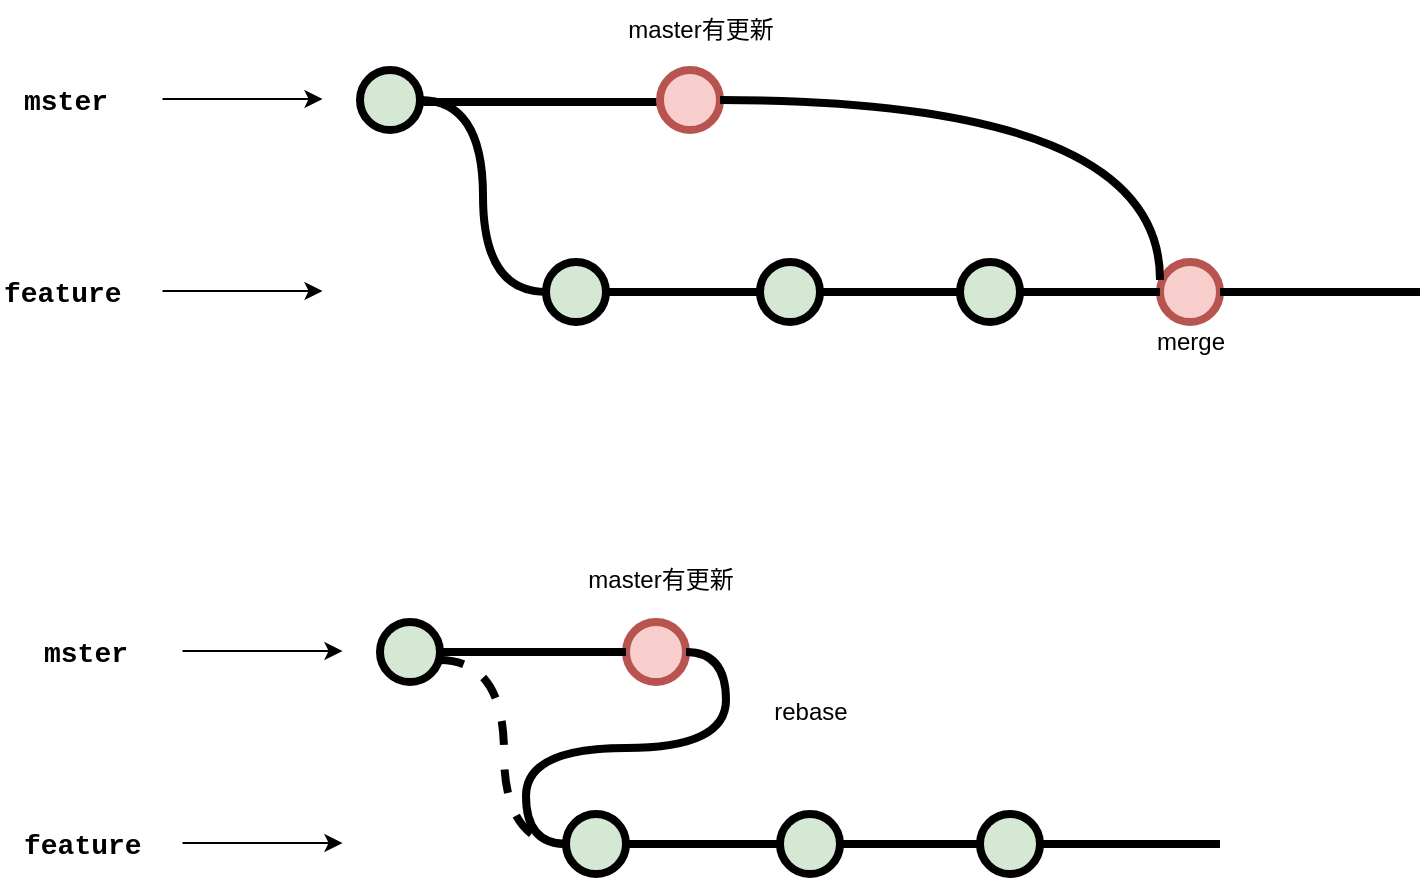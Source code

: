 <mxfile version="24.7.16">
  <diagram id="yPxyJZ8AM_hMuL3Unpa9" name="complex gitflow">
    <mxGraphModel dx="1434" dy="761" grid="1" gridSize="10" guides="1" tooltips="1" connect="1" arrows="1" fold="1" page="1" pageScale="1" pageWidth="1100" pageHeight="850" math="0" shadow="0">
      <root>
        <mxCell id="0" />
        <mxCell id="1" parent="0" />
        <mxCell id="uWUnNED6HEl2aK5fdaIb-14" style="edgeStyle=orthogonalEdgeStyle;curved=1;rounded=0;html=1;exitX=1;exitY=0.5;exitPerimeter=0;endArrow=none;endFill=0;jettySize=auto;orthogonalLoop=1;strokeWidth=4;fontSize=15;" parent="1" source="uWUnNED6HEl2aK5fdaIb-15" target="uWUnNED6HEl2aK5fdaIb-17" edge="1">
          <mxGeometry relative="1" as="geometry" />
        </mxCell>
        <mxCell id="uWUnNED6HEl2aK5fdaIb-15" value="" style="verticalLabelPosition=bottom;verticalAlign=top;html=1;strokeWidth=4;shape=mxgraph.flowchart.on-page_reference;plain-purple;gradientColor=none;strokeColor=#000000;fillColor=#D5E8D4;" parent="1" vertex="1">
          <mxGeometry x="533" y="281" width="30" height="30" as="geometry" />
        </mxCell>
        <mxCell id="uWUnNED6HEl2aK5fdaIb-16" style="edgeStyle=orthogonalEdgeStyle;curved=1;rounded=0;html=1;exitX=1;exitY=0.5;exitPerimeter=0;entryX=0;entryY=0.5;entryPerimeter=0;endArrow=none;endFill=0;jettySize=auto;orthogonalLoop=1;strokeWidth=4;fontSize=15;" parent="1" source="uWUnNED6HEl2aK5fdaIb-17" edge="1">
          <mxGeometry relative="1" as="geometry">
            <mxPoint x="743" y="296" as="targetPoint" />
          </mxGeometry>
        </mxCell>
        <mxCell id="uWUnNED6HEl2aK5fdaIb-17" value="" style="verticalLabelPosition=bottom;verticalAlign=top;html=1;strokeWidth=4;shape=mxgraph.flowchart.on-page_reference;plain-purple;gradientColor=none;strokeColor=#000000;fillColor=#D5E8D4;" parent="1" vertex="1">
          <mxGeometry x="640" y="281" width="30" height="30" as="geometry" />
        </mxCell>
        <mxCell id="uWUnNED6HEl2aK5fdaIb-20" value="feature" style="text;html=1;strokeColor=none;fillColor=none;align=left;verticalAlign=middle;whiteSpace=wrap;overflow=hidden;fontSize=14;fontStyle=1;fontFamily=Courier New;" parent="1" vertex="1">
          <mxGeometry x="260" y="286" width="240" height="20" as="geometry" />
        </mxCell>
        <mxCell id="uWUnNED6HEl2aK5fdaIb-93" value="" style="endArrow=classic;html=1;strokeWidth=1;fontFamily=Courier New;fontColor=#009900;" parent="1" edge="1">
          <mxGeometry width="50" height="50" relative="1" as="geometry">
            <mxPoint x="341.25" y="295.5" as="sourcePoint" />
            <mxPoint x="421.25" y="295.5" as="targetPoint" />
          </mxGeometry>
        </mxCell>
        <mxCell id="kRU_ebDMLmPd6IX_ss5e-8" value="" style="endArrow=classic;html=1;strokeWidth=1;fontFamily=Courier New;fontColor=#009900;" edge="1" parent="1">
          <mxGeometry width="50" height="50" relative="1" as="geometry">
            <mxPoint x="341.25" y="199.5" as="sourcePoint" />
            <mxPoint x="421.25" y="199.5" as="targetPoint" />
          </mxGeometry>
        </mxCell>
        <mxCell id="kRU_ebDMLmPd6IX_ss5e-9" value="mster" style="text;html=1;strokeColor=none;fillColor=none;align=left;verticalAlign=middle;whiteSpace=wrap;overflow=hidden;fontSize=14;fontStyle=1;fontFamily=Courier New;" vertex="1" parent="1">
          <mxGeometry x="270" y="190" width="240" height="20" as="geometry" />
        </mxCell>
        <mxCell id="kRU_ebDMLmPd6IX_ss5e-11" value="" style="verticalLabelPosition=bottom;verticalAlign=top;html=1;strokeWidth=4;shape=mxgraph.flowchart.on-page_reference;plain-purple;gradientColor=none;strokeColor=#000000;fillColor=#D5E8D4;" vertex="1" parent="1">
          <mxGeometry x="440" y="185" width="30" height="30" as="geometry" />
        </mxCell>
        <mxCell id="kRU_ebDMLmPd6IX_ss5e-13" value="" style="verticalLabelPosition=bottom;verticalAlign=top;html=1;strokeWidth=4;shape=mxgraph.flowchart.on-page_reference;strokeColor=#b85450;fillColor=#f8cecc;" vertex="1" parent="1">
          <mxGeometry x="840" y="281" width="30" height="30" as="geometry" />
        </mxCell>
        <mxCell id="kRU_ebDMLmPd6IX_ss5e-17" value="" style="verticalLabelPosition=bottom;verticalAlign=top;html=1;strokeWidth=4;shape=mxgraph.flowchart.on-page_reference;plain-purple;gradientColor=none;strokeColor=#000000;fillColor=#D5E8D4;" vertex="1" parent="1">
          <mxGeometry x="740" y="281" width="30" height="30" as="geometry" />
        </mxCell>
        <mxCell id="kRU_ebDMLmPd6IX_ss5e-23" style="edgeStyle=orthogonalEdgeStyle;curved=1;rounded=0;html=1;exitX=1;exitY=0.5;exitPerimeter=0;endArrow=none;endFill=0;jettySize=auto;orthogonalLoop=1;strokeWidth=4;fontSize=15;exitDx=0;exitDy=0;entryX=0;entryY=0.5;entryDx=0;entryDy=0;entryPerimeter=0;" edge="1" parent="1" source="kRU_ebDMLmPd6IX_ss5e-11" target="uWUnNED6HEl2aK5fdaIb-15">
          <mxGeometry relative="1" as="geometry">
            <mxPoint x="480" y="210" as="sourcePoint" />
            <mxPoint x="569" y="210" as="targetPoint" />
          </mxGeometry>
        </mxCell>
        <mxCell id="kRU_ebDMLmPd6IX_ss5e-25" value="master有更新" style="text;html=1;align=center;verticalAlign=middle;whiteSpace=wrap;rounded=0;" vertex="1" parent="1">
          <mxGeometry x="563" y="150" width="95" height="30" as="geometry" />
        </mxCell>
        <mxCell id="kRU_ebDMLmPd6IX_ss5e-26" style="edgeStyle=orthogonalEdgeStyle;curved=1;rounded=0;html=1;exitX=1;exitY=0.5;exitPerimeter=0;endArrow=none;endFill=0;jettySize=auto;orthogonalLoop=1;strokeWidth=4;fontSize=15;" edge="1" parent="1" source="kRU_ebDMLmPd6IX_ss5e-27" target="kRU_ebDMLmPd6IX_ss5e-29">
          <mxGeometry relative="1" as="geometry" />
        </mxCell>
        <mxCell id="kRU_ebDMLmPd6IX_ss5e-27" value="" style="verticalLabelPosition=bottom;verticalAlign=top;html=1;strokeWidth=4;shape=mxgraph.flowchart.on-page_reference;plain-purple;gradientColor=none;strokeColor=#000000;fillColor=#D5E8D4;" vertex="1" parent="1">
          <mxGeometry x="543" y="557" width="30" height="30" as="geometry" />
        </mxCell>
        <mxCell id="kRU_ebDMLmPd6IX_ss5e-28" style="edgeStyle=orthogonalEdgeStyle;curved=1;rounded=0;html=1;exitX=1;exitY=0.5;exitPerimeter=0;entryX=0;entryY=0.5;entryPerimeter=0;endArrow=none;endFill=0;jettySize=auto;orthogonalLoop=1;strokeWidth=4;fontSize=15;" edge="1" parent="1" source="kRU_ebDMLmPd6IX_ss5e-29">
          <mxGeometry relative="1" as="geometry">
            <mxPoint x="753" y="572" as="targetPoint" />
          </mxGeometry>
        </mxCell>
        <mxCell id="kRU_ebDMLmPd6IX_ss5e-29" value="" style="verticalLabelPosition=bottom;verticalAlign=top;html=1;strokeWidth=4;shape=mxgraph.flowchart.on-page_reference;plain-purple;gradientColor=none;strokeColor=#000000;fillColor=#D5E8D4;" vertex="1" parent="1">
          <mxGeometry x="650" y="557" width="30" height="30" as="geometry" />
        </mxCell>
        <mxCell id="kRU_ebDMLmPd6IX_ss5e-30" value="feature" style="text;html=1;strokeColor=none;fillColor=none;align=left;verticalAlign=middle;whiteSpace=wrap;overflow=hidden;fontSize=14;fontStyle=1;fontFamily=Courier New;" vertex="1" parent="1">
          <mxGeometry x="270" y="562" width="240" height="20" as="geometry" />
        </mxCell>
        <mxCell id="kRU_ebDMLmPd6IX_ss5e-31" value="" style="endArrow=classic;html=1;strokeWidth=1;fontFamily=Courier New;fontColor=#009900;" edge="1" parent="1">
          <mxGeometry width="50" height="50" relative="1" as="geometry">
            <mxPoint x="351.25" y="571.5" as="sourcePoint" />
            <mxPoint x="431.25" y="571.5" as="targetPoint" />
          </mxGeometry>
        </mxCell>
        <mxCell id="kRU_ebDMLmPd6IX_ss5e-32" value="" style="endArrow=classic;html=1;strokeWidth=1;fontFamily=Courier New;fontColor=#009900;" edge="1" parent="1">
          <mxGeometry width="50" height="50" relative="1" as="geometry">
            <mxPoint x="351.25" y="475.5" as="sourcePoint" />
            <mxPoint x="431.25" y="475.5" as="targetPoint" />
          </mxGeometry>
        </mxCell>
        <mxCell id="kRU_ebDMLmPd6IX_ss5e-33" value="mster" style="text;html=1;strokeColor=none;fillColor=none;align=left;verticalAlign=middle;whiteSpace=wrap;overflow=hidden;fontSize=14;fontStyle=1;fontFamily=Courier New;" vertex="1" parent="1">
          <mxGeometry x="280" y="466" width="240" height="20" as="geometry" />
        </mxCell>
        <mxCell id="kRU_ebDMLmPd6IX_ss5e-35" value="" style="verticalLabelPosition=bottom;verticalAlign=top;html=1;strokeWidth=4;shape=mxgraph.flowchart.on-page_reference;plain-purple;gradientColor=none;strokeColor=#000000;fillColor=#D5E8D4;" vertex="1" parent="1">
          <mxGeometry x="450" y="461" width="30" height="30" as="geometry" />
        </mxCell>
        <mxCell id="kRU_ebDMLmPd6IX_ss5e-37" value="" style="verticalLabelPosition=bottom;verticalAlign=top;html=1;strokeWidth=4;shape=mxgraph.flowchart.on-page_reference;plain-purple;gradientColor=none;strokeColor=#000000;fillColor=#D5E8D4;" vertex="1" parent="1">
          <mxGeometry x="750" y="557" width="30" height="30" as="geometry" />
        </mxCell>
        <mxCell id="kRU_ebDMLmPd6IX_ss5e-39" style="edgeStyle=orthogonalEdgeStyle;curved=1;rounded=0;html=1;endArrow=none;endFill=0;jettySize=auto;orthogonalLoop=1;strokeWidth=4;fontSize=15;entryX=0;entryY=0.5;entryDx=0;entryDy=0;entryPerimeter=0;dashed=1;" edge="1" parent="1" target="kRU_ebDMLmPd6IX_ss5e-27">
          <mxGeometry relative="1" as="geometry">
            <mxPoint x="480" y="480" as="sourcePoint" />
            <mxPoint x="579" y="486" as="targetPoint" />
          </mxGeometry>
        </mxCell>
        <mxCell id="kRU_ebDMLmPd6IX_ss5e-42" style="edgeStyle=orthogonalEdgeStyle;curved=1;rounded=0;html=1;endArrow=none;endFill=0;jettySize=auto;orthogonalLoop=1;strokeWidth=4;fontSize=15;" edge="1" parent="1">
          <mxGeometry relative="1" as="geometry">
            <mxPoint x="470" y="201" as="sourcePoint" />
            <mxPoint x="590" y="201" as="targetPoint" />
          </mxGeometry>
        </mxCell>
        <mxCell id="kRU_ebDMLmPd6IX_ss5e-43" value="" style="verticalLabelPosition=bottom;verticalAlign=top;html=1;strokeWidth=4;shape=mxgraph.flowchart.on-page_reference;strokeColor=#b85450;fillColor=#f8cecc;" vertex="1" parent="1">
          <mxGeometry x="590" y="185" width="30" height="30" as="geometry" />
        </mxCell>
        <mxCell id="kRU_ebDMLmPd6IX_ss5e-44" style="edgeStyle=orthogonalEdgeStyle;curved=1;rounded=0;html=1;exitX=1;exitY=0.5;exitPerimeter=0;entryX=0;entryY=0.5;entryPerimeter=0;endArrow=none;endFill=0;jettySize=auto;orthogonalLoop=1;strokeWidth=4;fontSize=15;entryDx=0;entryDy=0;exitDx=0;exitDy=0;" edge="1" parent="1" source="kRU_ebDMLmPd6IX_ss5e-17" target="kRU_ebDMLmPd6IX_ss5e-13">
          <mxGeometry relative="1" as="geometry">
            <mxPoint x="680" y="306" as="sourcePoint" />
            <mxPoint x="753" y="306" as="targetPoint" />
          </mxGeometry>
        </mxCell>
        <mxCell id="kRU_ebDMLmPd6IX_ss5e-45" style="edgeStyle=orthogonalEdgeStyle;curved=1;rounded=0;html=1;exitX=1;exitY=0.5;exitPerimeter=0;endArrow=none;endFill=0;jettySize=auto;orthogonalLoop=1;strokeWidth=4;fontSize=15;exitDx=0;exitDy=0;" edge="1" parent="1" source="kRU_ebDMLmPd6IX_ss5e-43">
          <mxGeometry relative="1" as="geometry">
            <mxPoint x="680" y="306" as="sourcePoint" />
            <mxPoint x="840" y="290" as="targetPoint" />
          </mxGeometry>
        </mxCell>
        <mxCell id="kRU_ebDMLmPd6IX_ss5e-46" value="merge" style="text;html=1;align=center;verticalAlign=middle;whiteSpace=wrap;rounded=0;" vertex="1" parent="1">
          <mxGeometry x="807.5" y="306" width="95" height="30" as="geometry" />
        </mxCell>
        <mxCell id="kRU_ebDMLmPd6IX_ss5e-47" style="edgeStyle=orthogonalEdgeStyle;curved=1;rounded=0;html=1;exitX=1;exitY=0.5;exitPerimeter=0;endArrow=none;endFill=0;jettySize=auto;orthogonalLoop=1;strokeWidth=4;fontSize=15;exitDx=0;exitDy=0;" edge="1" parent="1" source="kRU_ebDMLmPd6IX_ss5e-13">
          <mxGeometry relative="1" as="geometry">
            <mxPoint x="780" y="306" as="sourcePoint" />
            <mxPoint x="970" y="296" as="targetPoint" />
          </mxGeometry>
        </mxCell>
        <mxCell id="kRU_ebDMLmPd6IX_ss5e-48" value="" style="verticalLabelPosition=bottom;verticalAlign=top;html=1;strokeWidth=4;shape=mxgraph.flowchart.on-page_reference;strokeColor=#b85450;fillColor=#f8cecc;" vertex="1" parent="1">
          <mxGeometry x="573" y="461" width="30" height="30" as="geometry" />
        </mxCell>
        <mxCell id="kRU_ebDMLmPd6IX_ss5e-50" value="master有更新" style="text;html=1;align=center;verticalAlign=middle;whiteSpace=wrap;rounded=0;" vertex="1" parent="1">
          <mxGeometry x="543" y="425" width="95" height="30" as="geometry" />
        </mxCell>
        <mxCell id="kRU_ebDMLmPd6IX_ss5e-52" style="edgeStyle=orthogonalEdgeStyle;curved=1;rounded=0;html=1;exitX=1;exitY=0.5;exitPerimeter=0;endArrow=none;endFill=0;jettySize=auto;orthogonalLoop=1;strokeWidth=4;fontSize=15;exitDx=0;exitDy=0;entryX=0;entryY=0.5;entryDx=0;entryDy=0;entryPerimeter=0;" edge="1" parent="1" source="kRU_ebDMLmPd6IX_ss5e-35" target="kRU_ebDMLmPd6IX_ss5e-48">
          <mxGeometry relative="1" as="geometry">
            <mxPoint x="583" y="582" as="sourcePoint" />
            <mxPoint x="660" y="582" as="targetPoint" />
          </mxGeometry>
        </mxCell>
        <mxCell id="kRU_ebDMLmPd6IX_ss5e-53" style="edgeStyle=orthogonalEdgeStyle;curved=1;rounded=0;html=1;exitX=1;exitY=0.5;exitPerimeter=0;endArrow=none;endFill=0;jettySize=auto;orthogonalLoop=1;strokeWidth=4;fontSize=15;exitDx=0;exitDy=0;entryX=0;entryY=0.5;entryDx=0;entryDy=0;entryPerimeter=0;" edge="1" parent="1" source="kRU_ebDMLmPd6IX_ss5e-48" target="kRU_ebDMLmPd6IX_ss5e-27">
          <mxGeometry relative="1" as="geometry">
            <mxPoint x="583" y="582" as="sourcePoint" />
            <mxPoint x="660" y="582" as="targetPoint" />
          </mxGeometry>
        </mxCell>
        <mxCell id="kRU_ebDMLmPd6IX_ss5e-54" style="edgeStyle=orthogonalEdgeStyle;curved=1;rounded=0;html=1;exitX=1;exitY=0.5;exitPerimeter=0;endArrow=none;endFill=0;jettySize=auto;orthogonalLoop=1;strokeWidth=4;fontSize=15;exitDx=0;exitDy=0;" edge="1" parent="1" source="kRU_ebDMLmPd6IX_ss5e-37">
          <mxGeometry relative="1" as="geometry">
            <mxPoint x="830" y="571.5" as="sourcePoint" />
            <mxPoint x="870" y="572" as="targetPoint" />
          </mxGeometry>
        </mxCell>
        <mxCell id="kRU_ebDMLmPd6IX_ss5e-55" value="rebase" style="text;html=1;align=center;verticalAlign=middle;whiteSpace=wrap;rounded=0;" vertex="1" parent="1">
          <mxGeometry x="617.5" y="491" width="95" height="30" as="geometry" />
        </mxCell>
      </root>
    </mxGraphModel>
  </diagram>
</mxfile>
